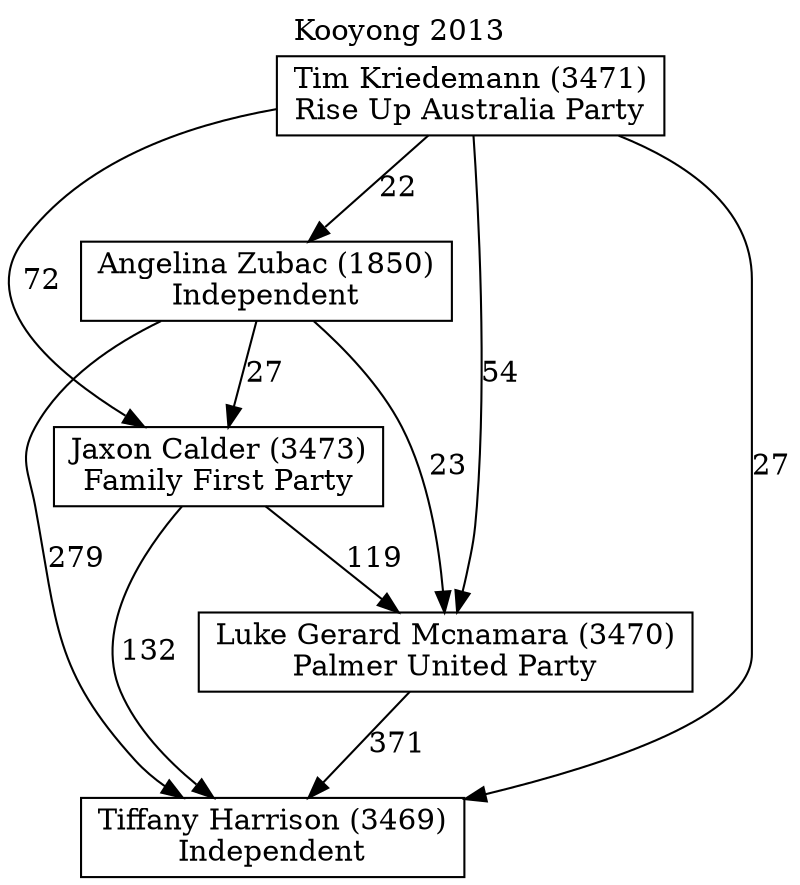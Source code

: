 // House preference flow
digraph "Tiffany Harrison (3469)_Kooyong_2013" {
	graph [label="Kooyong 2013" labelloc=t mclimit=10]
	node [shape=box]
	"Tiffany Harrison (3469)" [label="Tiffany Harrison (3469)
Independent"]
	"Luke Gerard Mcnamara (3470)" [label="Luke Gerard Mcnamara (3470)
Palmer United Party"]
	"Jaxon Calder (3473)" [label="Jaxon Calder (3473)
Family First Party"]
	"Angelina Zubac (1850)" [label="Angelina Zubac (1850)
Independent"]
	"Tim Kriedemann (3471)" [label="Tim Kriedemann (3471)
Rise Up Australia Party"]
	"Luke Gerard Mcnamara (3470)" -> "Tiffany Harrison (3469)" [label=371]
	"Jaxon Calder (3473)" -> "Luke Gerard Mcnamara (3470)" [label=119]
	"Angelina Zubac (1850)" -> "Jaxon Calder (3473)" [label=27]
	"Tim Kriedemann (3471)" -> "Angelina Zubac (1850)" [label=22]
	"Jaxon Calder (3473)" -> "Tiffany Harrison (3469)" [label=132]
	"Angelina Zubac (1850)" -> "Tiffany Harrison (3469)" [label=279]
	"Tim Kriedemann (3471)" -> "Tiffany Harrison (3469)" [label=27]
	"Tim Kriedemann (3471)" -> "Jaxon Calder (3473)" [label=72]
	"Angelina Zubac (1850)" -> "Luke Gerard Mcnamara (3470)" [label=23]
	"Tim Kriedemann (3471)" -> "Luke Gerard Mcnamara (3470)" [label=54]
}
